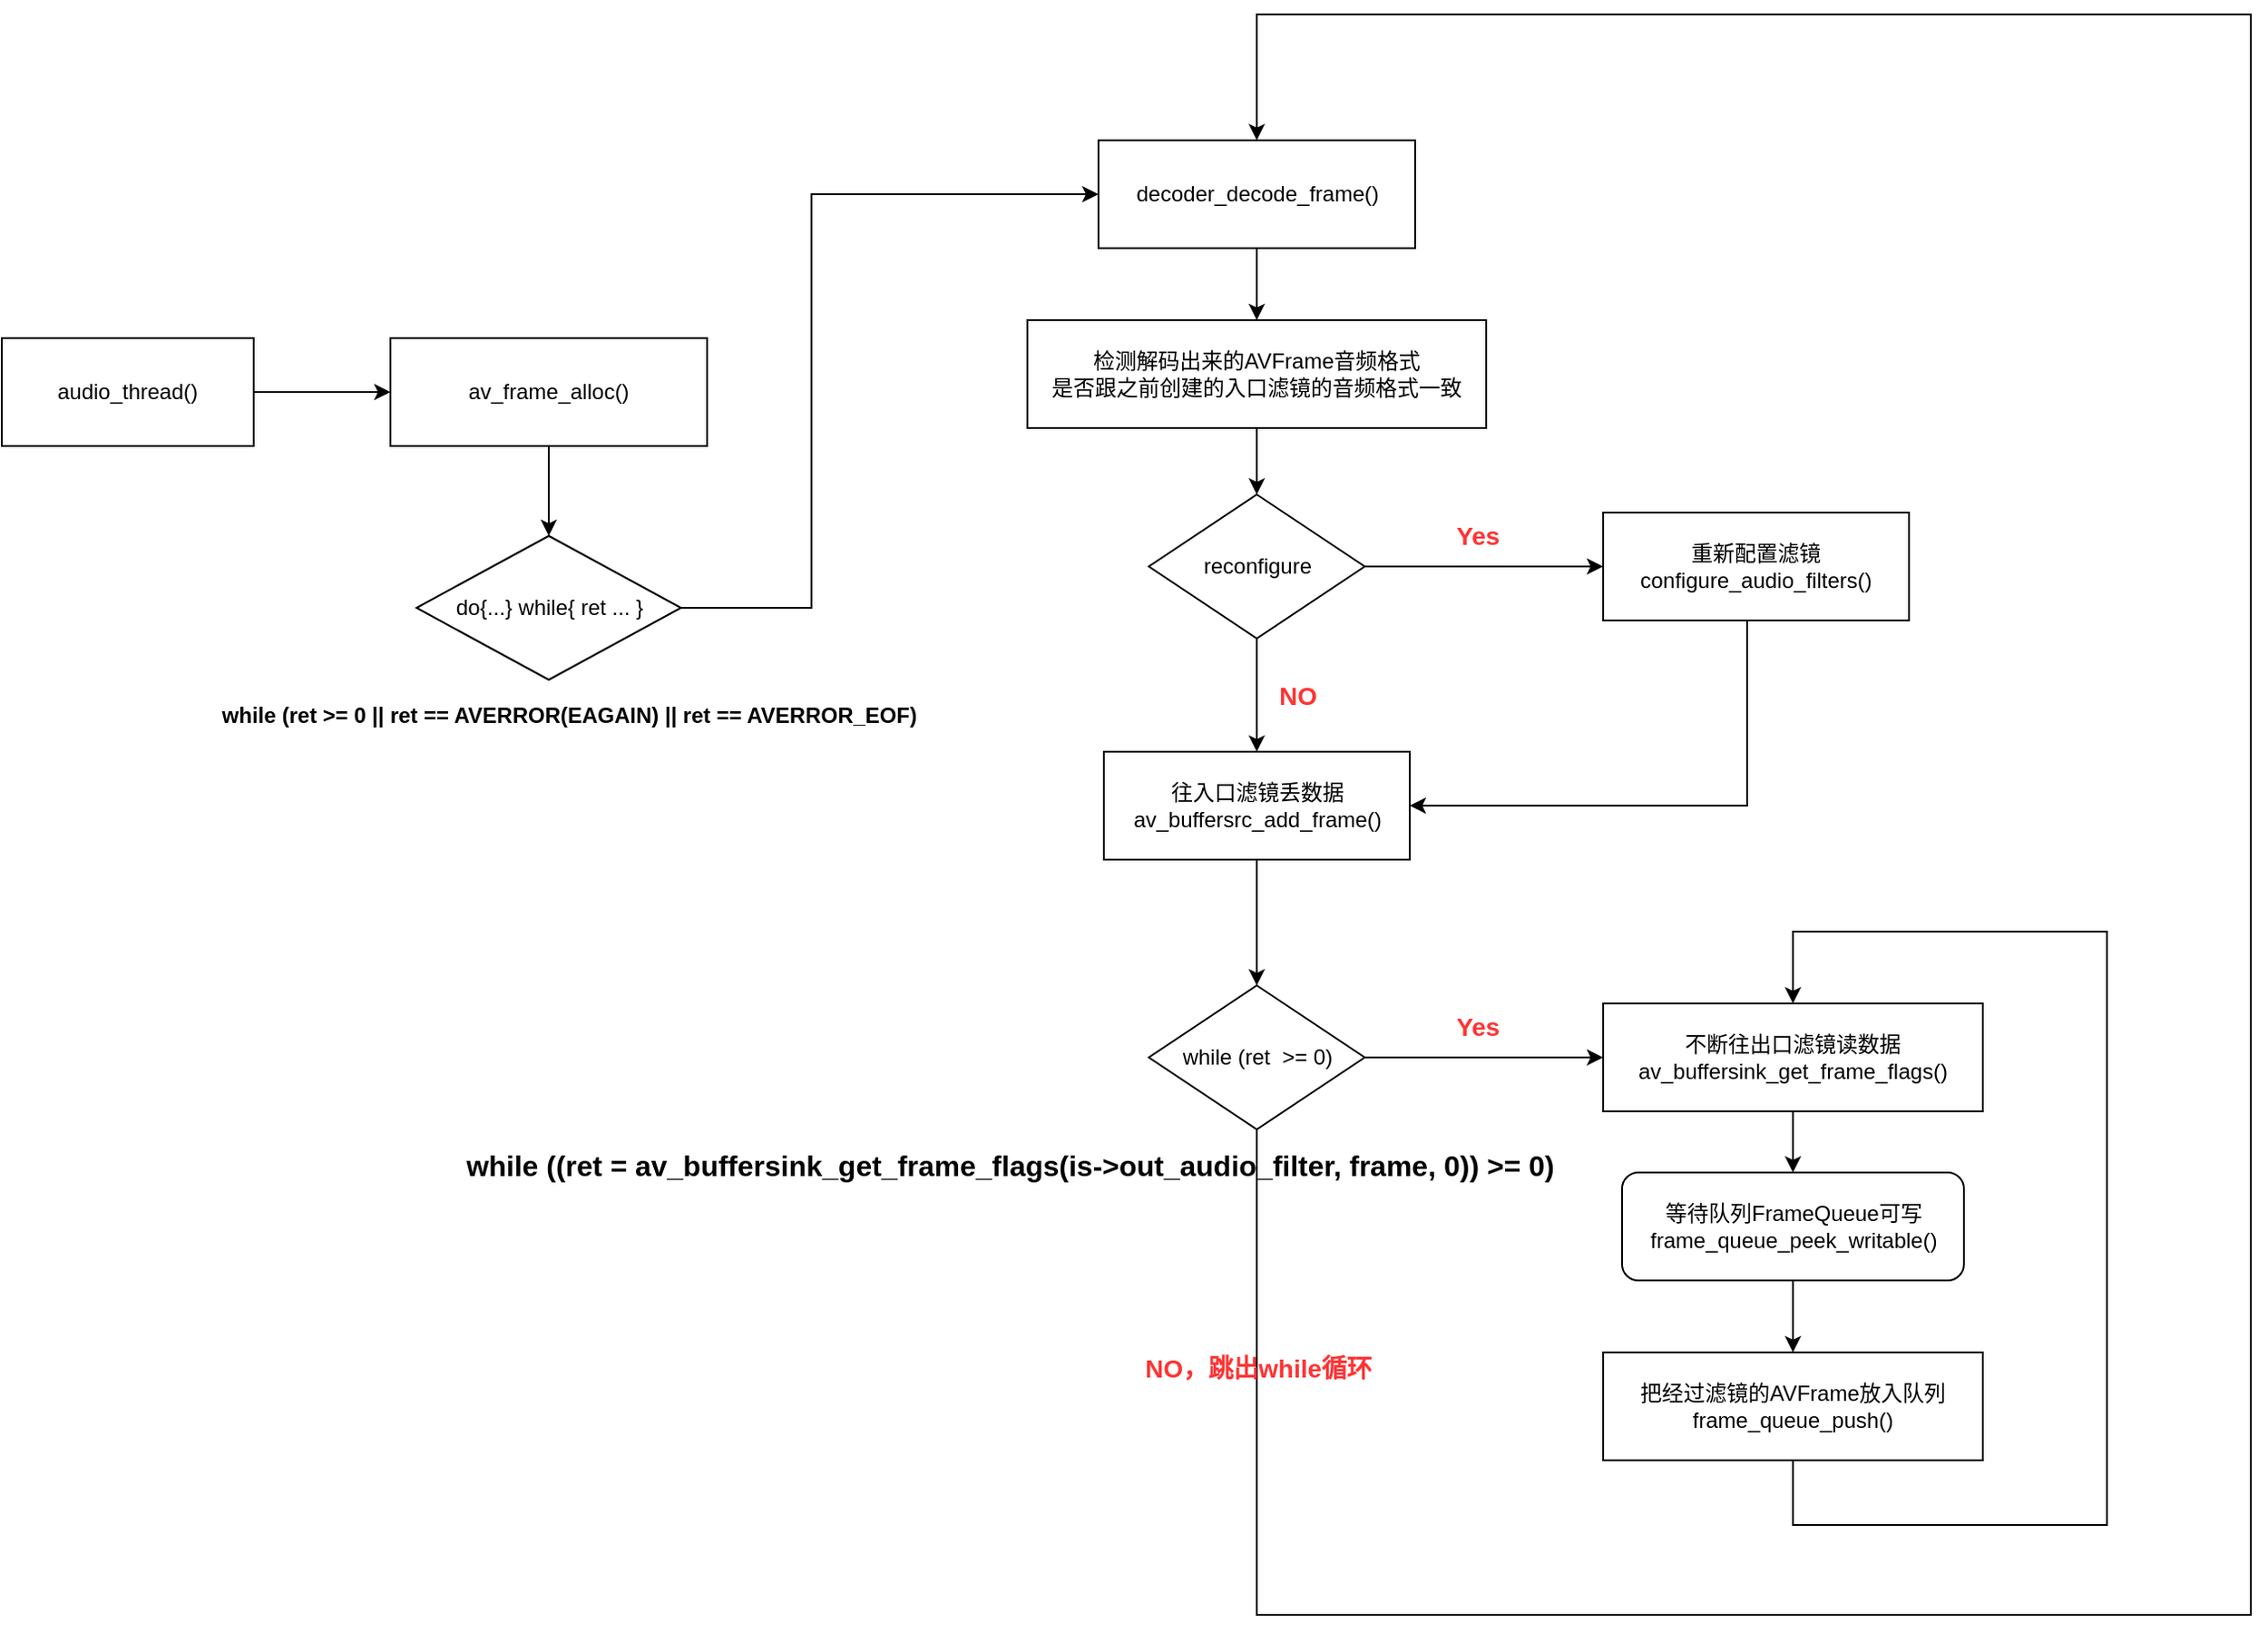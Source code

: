 <mxfile version="20.2.3" type="device"><diagram id="CCSkUD4YMc4SreTmyc2y" name="第 1 页"><mxGraphModel dx="1222" dy="865" grid="1" gridSize="10" guides="1" tooltips="1" connect="1" arrows="1" fold="1" page="1" pageScale="1" pageWidth="827" pageHeight="1169" math="0" shadow="0"><root><mxCell id="0"/><mxCell id="1" parent="0"/><mxCell id="jndyAtz6h-OCQ8FYrMWV-13" value="" style="edgeStyle=orthogonalEdgeStyle;rounded=0;orthogonalLoop=1;jettySize=auto;html=1;fontSize=12;" parent="1" source="e5IqjNc-tpapWqmCTDuo-1" target="e5IqjNc-tpapWqmCTDuo-2" edge="1"><mxGeometry relative="1" as="geometry"/></mxCell><mxCell id="e5IqjNc-tpapWqmCTDuo-1" value="audio_thread()" style="rounded=0;whiteSpace=wrap;html=1;" parent="1" vertex="1"><mxGeometry x="60" y="280" width="140" height="60" as="geometry"/></mxCell><mxCell id="jndyAtz6h-OCQ8FYrMWV-14" value="" style="edgeStyle=orthogonalEdgeStyle;rounded=0;orthogonalLoop=1;jettySize=auto;html=1;fontSize=12;" parent="1" source="e5IqjNc-tpapWqmCTDuo-2" target="jndyAtz6h-OCQ8FYrMWV-10" edge="1"><mxGeometry relative="1" as="geometry"/></mxCell><mxCell id="e5IqjNc-tpapWqmCTDuo-2" value="av_frame_alloc()" style="rounded=0;whiteSpace=wrap;html=1;" parent="1" vertex="1"><mxGeometry x="276" y="280" width="176" height="60" as="geometry"/></mxCell><mxCell id="jndyAtz6h-OCQ8FYrMWV-17" value="" style="edgeStyle=orthogonalEdgeStyle;rounded=0;orthogonalLoop=1;jettySize=auto;html=1;fontSize=12;" parent="1" source="b5rCd4WpGenQ7c74U3Ru-1" target="jndyAtz6h-OCQ8FYrMWV-3" edge="1"><mxGeometry relative="1" as="geometry"/></mxCell><mxCell id="b5rCd4WpGenQ7c74U3Ru-1" value="检测解码出来的AVFrame音频格式&lt;br&gt;是否跟之前创建的入口滤镜的音频格式一致" style="rounded=0;whiteSpace=wrap;html=1;" parent="1" vertex="1"><mxGeometry x="630" y="270" width="255" height="60" as="geometry"/></mxCell><mxCell id="jndyAtz6h-OCQ8FYrMWV-18" value="" style="edgeStyle=orthogonalEdgeStyle;rounded=0;orthogonalLoop=1;jettySize=auto;html=1;fontSize=12;" parent="1" source="jndyAtz6h-OCQ8FYrMWV-3" target="jndyAtz6h-OCQ8FYrMWV-5" edge="1"><mxGeometry relative="1" as="geometry"/></mxCell><mxCell id="jndyAtz6h-OCQ8FYrMWV-21" style="edgeStyle=orthogonalEdgeStyle;rounded=0;orthogonalLoop=1;jettySize=auto;html=1;exitX=1;exitY=0.5;exitDx=0;exitDy=0;fontSize=12;" parent="1" source="jndyAtz6h-OCQ8FYrMWV-3" target="jndyAtz6h-OCQ8FYrMWV-4" edge="1"><mxGeometry relative="1" as="geometry"><Array as="points"><mxPoint x="890" y="407"/><mxPoint x="890" y="407"/></Array></mxGeometry></mxCell><mxCell id="jndyAtz6h-OCQ8FYrMWV-3" value="reconfigure" style="rhombus;whiteSpace=wrap;html=1;" parent="1" vertex="1"><mxGeometry x="697.5" y="367" width="120" height="80" as="geometry"/></mxCell><mxCell id="jndyAtz6h-OCQ8FYrMWV-22" style="edgeStyle=orthogonalEdgeStyle;rounded=0;orthogonalLoop=1;jettySize=auto;html=1;entryX=1;entryY=0.5;entryDx=0;entryDy=0;fontSize=12;" parent="1" source="jndyAtz6h-OCQ8FYrMWV-4" target="jndyAtz6h-OCQ8FYrMWV-5" edge="1"><mxGeometry relative="1" as="geometry"><Array as="points"><mxPoint x="1030" y="540"/></Array></mxGeometry></mxCell><mxCell id="jndyAtz6h-OCQ8FYrMWV-4" value="重新配置滤镜&lt;br&gt;configure_audio_filters()" style="rounded=0;whiteSpace=wrap;html=1;" parent="1" vertex="1"><mxGeometry x="950" y="377" width="170" height="60" as="geometry"/></mxCell><mxCell id="74mX6wEg7K0s5P0PuFlM-3" style="edgeStyle=orthogonalEdgeStyle;rounded=0;orthogonalLoop=1;jettySize=auto;html=1;fontSize=16;" parent="1" source="jndyAtz6h-OCQ8FYrMWV-5" target="74mX6wEg7K0s5P0PuFlM-1" edge="1"><mxGeometry relative="1" as="geometry"/></mxCell><mxCell id="jndyAtz6h-OCQ8FYrMWV-5" value="往入口滤镜丢数据&lt;br&gt;av_buffersrc_add_frame()" style="rounded=0;whiteSpace=wrap;html=1;" parent="1" vertex="1"><mxGeometry x="672.5" y="510" width="170" height="60" as="geometry"/></mxCell><mxCell id="X8RhMTy5MZyGhkHqyGbH-5" value="" style="edgeStyle=orthogonalEdgeStyle;rounded=0;orthogonalLoop=1;jettySize=auto;html=1;" parent="1" source="jndyAtz6h-OCQ8FYrMWV-6" target="X8RhMTy5MZyGhkHqyGbH-4" edge="1"><mxGeometry relative="1" as="geometry"/></mxCell><mxCell id="jndyAtz6h-OCQ8FYrMWV-6" value="不断往出口滤镜读数据&lt;br&gt;av_buffersink_get_frame_flags()" style="rounded=0;whiteSpace=wrap;html=1;" parent="1" vertex="1"><mxGeometry x="950" y="650" width="211" height="60" as="geometry"/></mxCell><mxCell id="74mX6wEg7K0s5P0PuFlM-8" style="edgeStyle=orthogonalEdgeStyle;rounded=0;orthogonalLoop=1;jettySize=auto;html=1;fontSize=16;exitX=0.5;exitY=1;exitDx=0;exitDy=0;entryX=0.5;entryY=0;entryDx=0;entryDy=0;" parent="1" source="jndyAtz6h-OCQ8FYrMWV-8" target="jndyAtz6h-OCQ8FYrMWV-6" edge="1"><mxGeometry relative="1" as="geometry"><mxPoint x="1230" y="590" as="targetPoint"/><Array as="points"><mxPoint x="1056" y="940"/><mxPoint x="1230" y="940"/><mxPoint x="1230" y="610"/><mxPoint x="1056" y="610"/></Array></mxGeometry></mxCell><mxCell id="jndyAtz6h-OCQ8FYrMWV-8" value="把经过滤镜的AVFrame放入队列&lt;br&gt;frame_queue_push()" style="rounded=0;whiteSpace=wrap;html=1;" parent="1" vertex="1"><mxGeometry x="950" y="844" width="211" height="60" as="geometry"/></mxCell><mxCell id="jndyAtz6h-OCQ8FYrMWV-16" value="" style="edgeStyle=orthogonalEdgeStyle;rounded=0;orthogonalLoop=1;jettySize=auto;html=1;fontSize=12;" parent="1" source="jndyAtz6h-OCQ8FYrMWV-9" target="b5rCd4WpGenQ7c74U3Ru-1" edge="1"><mxGeometry relative="1" as="geometry"/></mxCell><mxCell id="jndyAtz6h-OCQ8FYrMWV-9" value="decoder_decode_frame()" style="rounded=0;whiteSpace=wrap;html=1;" parent="1" vertex="1"><mxGeometry x="669.5" y="170" width="176" height="60" as="geometry"/></mxCell><mxCell id="jndyAtz6h-OCQ8FYrMWV-10" value="do{...} while{ ret ... }" style="rhombus;whiteSpace=wrap;html=1;" parent="1" vertex="1"><mxGeometry x="290.5" y="390" width="147" height="80" as="geometry"/></mxCell><mxCell id="jndyAtz6h-OCQ8FYrMWV-11" value="while (ret &amp;gt;= 0 || ret == AVERROR(EAGAIN) || ret == AVERROR_EOF)" style="text;strokeColor=none;fillColor=none;html=1;fontSize=12;fontStyle=1;verticalAlign=middle;align=center;" parent="1" vertex="1"><mxGeometry x="140" y="470" width="470" height="40" as="geometry"/></mxCell><mxCell id="jndyAtz6h-OCQ8FYrMWV-15" value="" style="endArrow=classic;html=1;rounded=0;fontSize=12;exitX=1;exitY=0.5;exitDx=0;exitDy=0;entryX=0;entryY=0.5;entryDx=0;entryDy=0;" parent="1" source="jndyAtz6h-OCQ8FYrMWV-10" target="jndyAtz6h-OCQ8FYrMWV-9" edge="1"><mxGeometry width="50" height="50" relative="1" as="geometry"><mxPoint x="510" y="570" as="sourcePoint"/><mxPoint x="560" y="520" as="targetPoint"/><Array as="points"><mxPoint x="510" y="430"/><mxPoint x="510" y="200"/></Array></mxGeometry></mxCell><mxCell id="jndyAtz6h-OCQ8FYrMWV-23" value="&lt;font style=&quot;font-size: 14px;&quot;&gt;Yes&lt;/font&gt;" style="text;strokeColor=none;fillColor=none;html=1;fontSize=24;fontStyle=1;verticalAlign=middle;align=center;fontColor=#FF3333;" parent="1" vertex="1"><mxGeometry x="830" y="367" width="100" height="40" as="geometry"/></mxCell><mxCell id="jndyAtz6h-OCQ8FYrMWV-24" value="&lt;font style=&quot;font-size: 14px;&quot;&gt;NO&lt;/font&gt;" style="text;strokeColor=none;fillColor=none;html=1;fontSize=24;fontStyle=1;verticalAlign=middle;align=center;fontColor=#FF3333;" parent="1" vertex="1"><mxGeometry x="730" y="456" width="100" height="40" as="geometry"/></mxCell><mxCell id="X8RhMTy5MZyGhkHqyGbH-6" value="" style="edgeStyle=orthogonalEdgeStyle;rounded=0;orthogonalLoop=1;jettySize=auto;html=1;" parent="1" source="X8RhMTy5MZyGhkHqyGbH-4" target="jndyAtz6h-OCQ8FYrMWV-8" edge="1"><mxGeometry relative="1" as="geometry"/></mxCell><mxCell id="X8RhMTy5MZyGhkHqyGbH-4" value="等待队列FrameQueue可写&lt;br&gt;frame_queue_peek_writable()" style="rounded=1;whiteSpace=wrap;html=1;" parent="1" vertex="1"><mxGeometry x="960.5" y="744" width="190" height="60" as="geometry"/></mxCell><mxCell id="74mX6wEg7K0s5P0PuFlM-4" style="edgeStyle=orthogonalEdgeStyle;rounded=0;orthogonalLoop=1;jettySize=auto;html=1;entryX=0;entryY=0.5;entryDx=0;entryDy=0;fontSize=16;" parent="1" source="74mX6wEg7K0s5P0PuFlM-1" target="jndyAtz6h-OCQ8FYrMWV-6" edge="1"><mxGeometry relative="1" as="geometry"/></mxCell><mxCell id="74mX6wEg7K0s5P0PuFlM-7" style="edgeStyle=orthogonalEdgeStyle;rounded=0;orthogonalLoop=1;jettySize=auto;html=1;fontSize=16;entryX=0.5;entryY=0;entryDx=0;entryDy=0;" parent="1" source="74mX6wEg7K0s5P0PuFlM-1" target="jndyAtz6h-OCQ8FYrMWV-9" edge="1"><mxGeometry relative="1" as="geometry"><mxPoint x="758" y="110" as="targetPoint"/><Array as="points"><mxPoint x="758" y="990"/><mxPoint x="1310" y="990"/><mxPoint x="1310" y="100"/><mxPoint x="758" y="100"/></Array></mxGeometry></mxCell><mxCell id="74mX6wEg7K0s5P0PuFlM-1" value="while (ret&amp;nbsp; &amp;gt;= 0)" style="rhombus;whiteSpace=wrap;html=1;" parent="1" vertex="1"><mxGeometry x="697.5" y="640" width="120" height="80" as="geometry"/></mxCell><mxCell id="74mX6wEg7K0s5P0PuFlM-2" value="while ((ret = av_buffersink_get_frame_flags(is-&amp;gt;out_audio_filter, frame, 0)) &amp;gt;= 0)" style="text;strokeColor=none;fillColor=none;html=1;fontSize=16;fontStyle=1;verticalAlign=middle;align=center;" parent="1" vertex="1"><mxGeometry x="310" y="720" width="620" height="40" as="geometry"/></mxCell><mxCell id="74mX6wEg7K0s5P0PuFlM-5" value="&lt;font style=&quot;font-size: 14px;&quot;&gt;Yes&lt;/font&gt;" style="text;strokeColor=none;fillColor=none;html=1;fontSize=24;fontStyle=1;verticalAlign=middle;align=center;fontColor=#FF3333;" parent="1" vertex="1"><mxGeometry x="830" y="640" width="100" height="40" as="geometry"/></mxCell><mxCell id="74mX6wEg7K0s5P0PuFlM-6" value="&lt;font style=&quot;font-size: 14px;&quot;&gt;NO，跳出while循环&lt;/font&gt;" style="text;strokeColor=none;fillColor=none;html=1;fontSize=24;fontStyle=1;verticalAlign=middle;align=center;fontColor=#FF3333;" parent="1" vertex="1"><mxGeometry x="707.5" y="830" width="100" height="40" as="geometry"/></mxCell></root></mxGraphModel></diagram></mxfile>